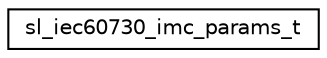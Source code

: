 digraph "Graphical Class Hierarchy"
{
 // LATEX_PDF_SIZE
  edge [fontname="Helvetica",fontsize="10",labelfontname="Helvetica",labelfontsize="10"];
  node [fontname="Helvetica",fontsize="10",shape=record];
  rankdir="LR";
  Node0 [label="sl_iec60730_imc_params_t",height=0.2,width=0.4,color="black", fillcolor="white", style="filled",URL="$structsl__iec60730__imc__params__t.html",tooltip="This structure is used as configuration for IMC testing, that holds GPCRC Register."];
}
